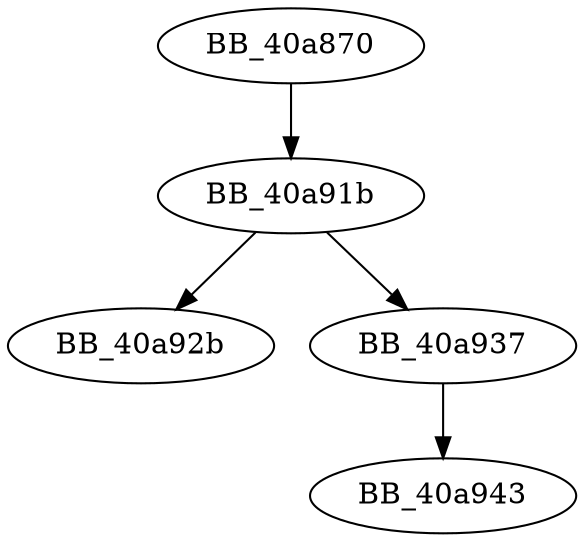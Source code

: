 DiGraph sub_40A870{
BB_40a870->BB_40a91b
BB_40a91b->BB_40a92b
BB_40a91b->BB_40a937
BB_40a937->BB_40a943
}
